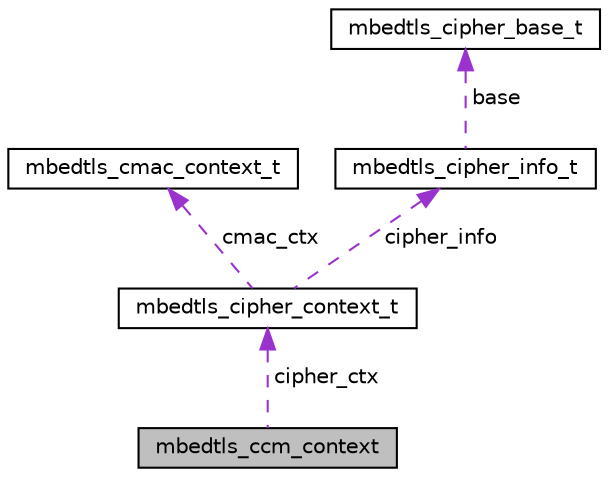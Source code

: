 digraph "mbedtls_ccm_context"
{
 // LATEX_PDF_SIZE
  edge [fontname="Helvetica",fontsize="10",labelfontname="Helvetica",labelfontsize="10"];
  node [fontname="Helvetica",fontsize="10",shape=record];
  Node1 [label="mbedtls_ccm_context",height=0.2,width=0.4,color="black", fillcolor="grey75", style="filled", fontcolor="black",tooltip="The CCM context-type definition. The CCM context is passed to the APIs called."];
  Node2 -> Node1 [dir="back",color="darkorchid3",fontsize="10",style="dashed",label=" cipher_ctx" ,fontname="Helvetica"];
  Node2 [label="mbedtls_cipher_context_t",height=0.2,width=0.4,color="black", fillcolor="white", style="filled",URL="$d9/d39/structmbedtls__cipher__context__t.html",tooltip=" "];
  Node3 -> Node2 [dir="back",color="darkorchid3",fontsize="10",style="dashed",label=" cmac_ctx" ,fontname="Helvetica"];
  Node3 [label="mbedtls_cmac_context_t",height=0.2,width=0.4,color="black", fillcolor="white", style="filled",URL="$d0/d35/structmbedtls__cmac__context__t.html",tooltip=" "];
  Node4 -> Node2 [dir="back",color="darkorchid3",fontsize="10",style="dashed",label=" cipher_info" ,fontname="Helvetica"];
  Node4 [label="mbedtls_cipher_info_t",height=0.2,width=0.4,color="black", fillcolor="white", style="filled",URL="$d7/d5a/structmbedtls__cipher__info__t.html",tooltip=" "];
  Node5 -> Node4 [dir="back",color="darkorchid3",fontsize="10",style="dashed",label=" base" ,fontname="Helvetica"];
  Node5 [label="mbedtls_cipher_base_t",height=0.2,width=0.4,color="black", fillcolor="white", style="filled",URL="$df/d32/structmbedtls__cipher__base__t.html",tooltip=" "];
}
